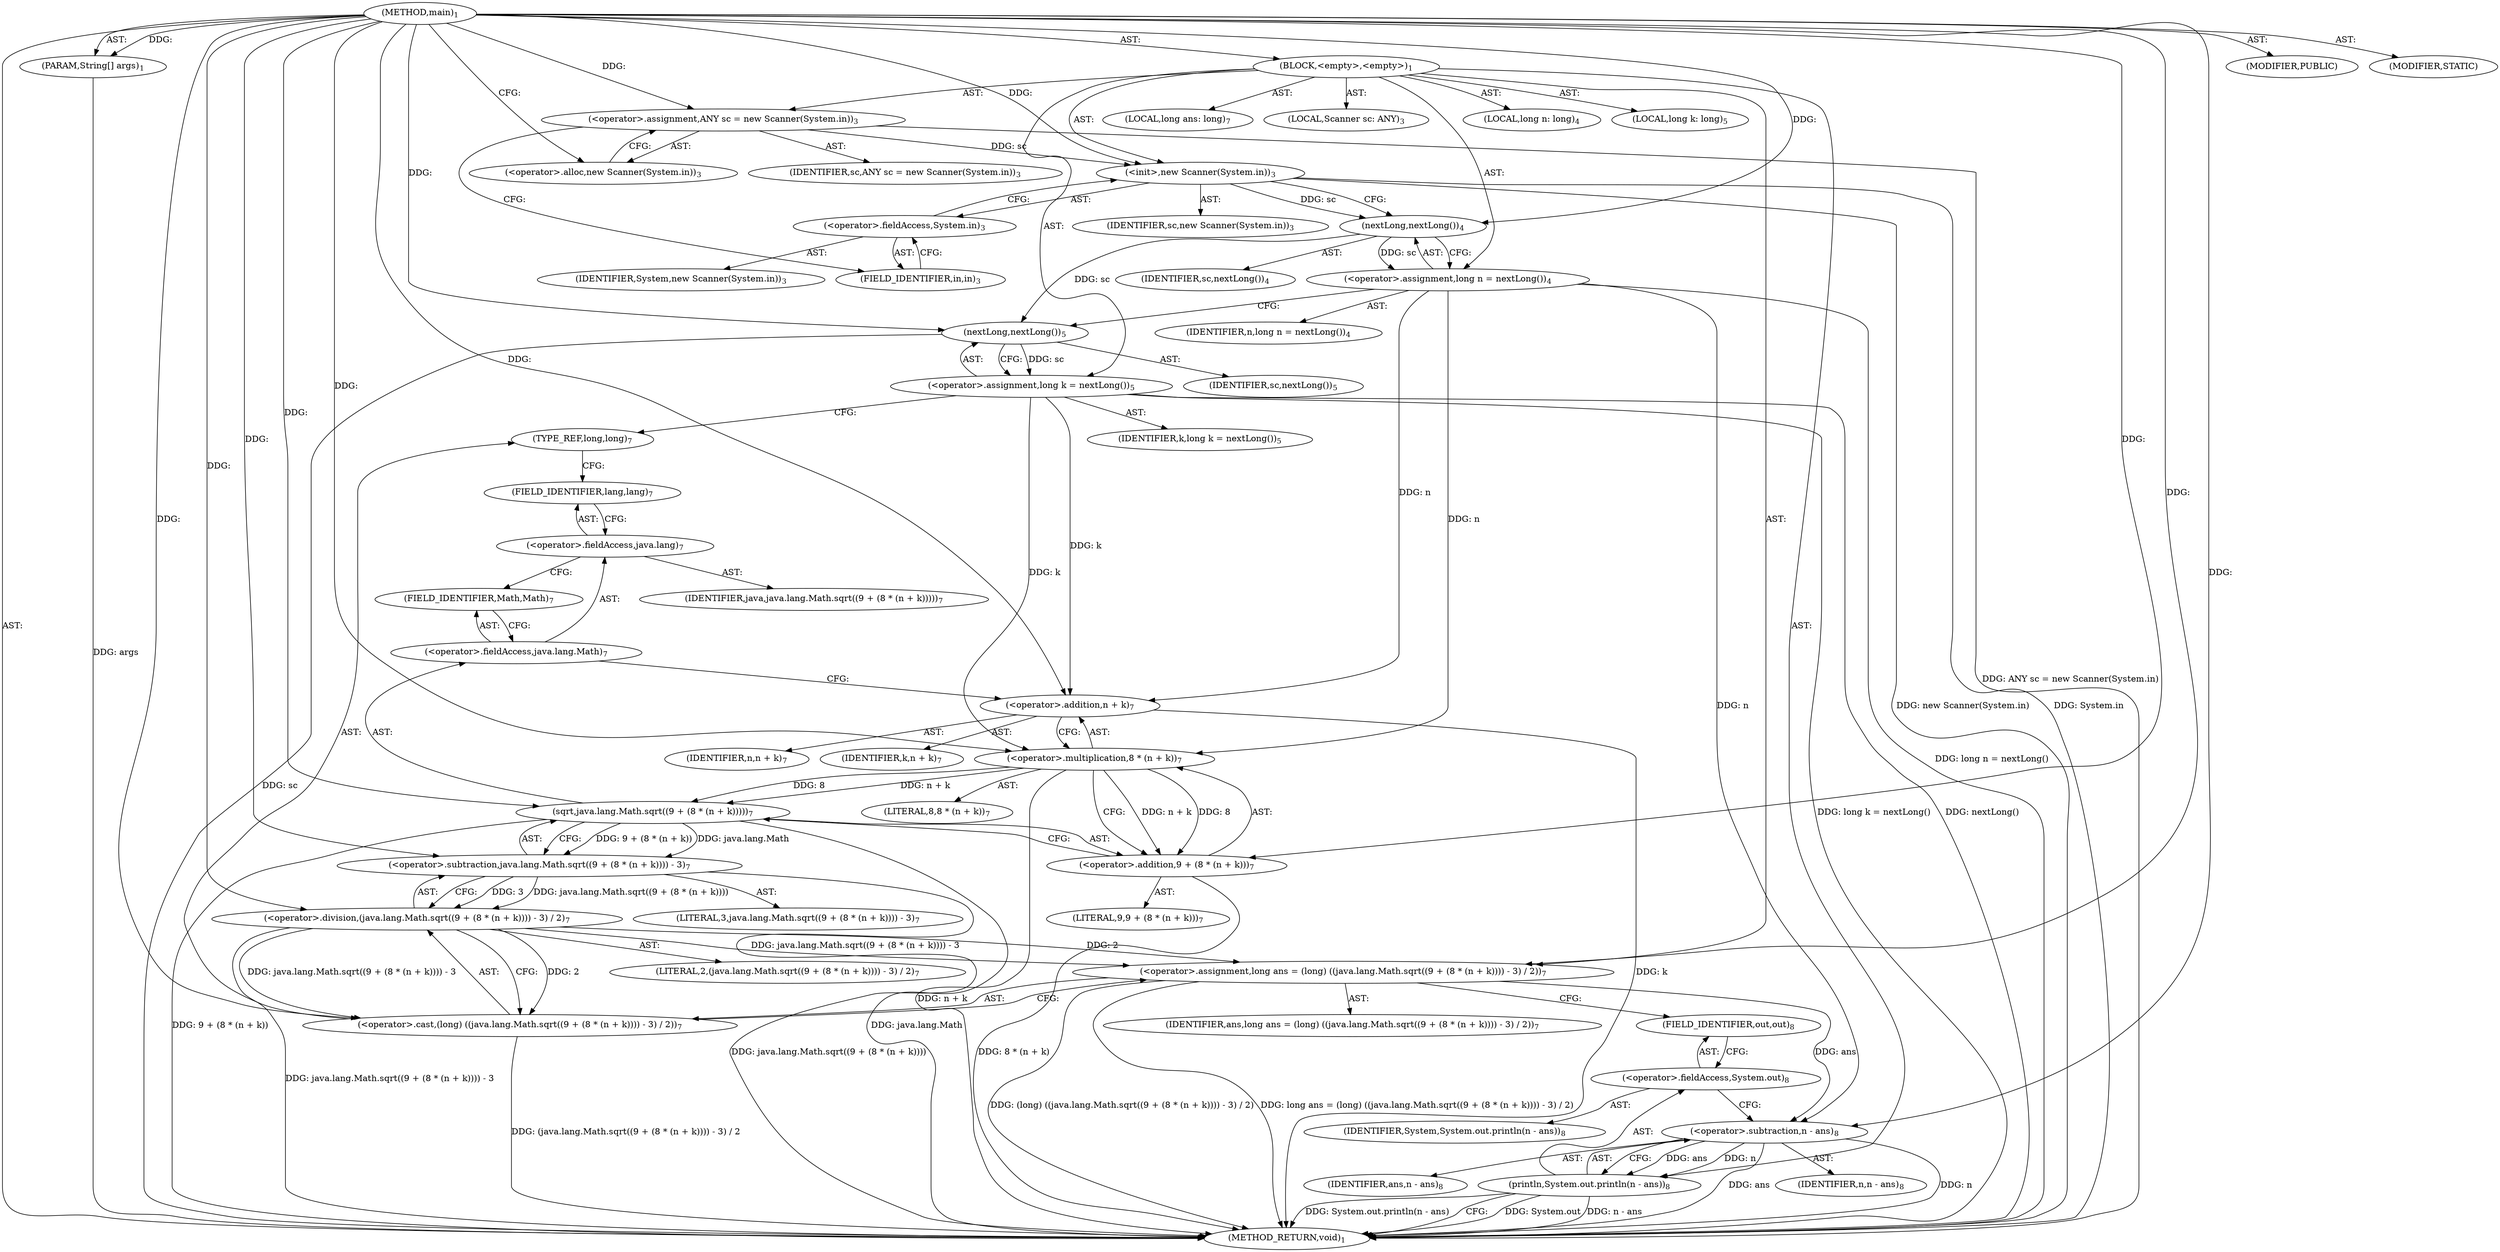 digraph "main" {  
"19" [label = <(METHOD,main)<SUB>1</SUB>> ]
"20" [label = <(PARAM,String[] args)<SUB>1</SUB>> ]
"21" [label = <(BLOCK,&lt;empty&gt;,&lt;empty&gt;)<SUB>1</SUB>> ]
"4" [label = <(LOCAL,Scanner sc: ANY)<SUB>3</SUB>> ]
"22" [label = <(&lt;operator&gt;.assignment,ANY sc = new Scanner(System.in))<SUB>3</SUB>> ]
"23" [label = <(IDENTIFIER,sc,ANY sc = new Scanner(System.in))<SUB>3</SUB>> ]
"24" [label = <(&lt;operator&gt;.alloc,new Scanner(System.in))<SUB>3</SUB>> ]
"25" [label = <(&lt;init&gt;,new Scanner(System.in))<SUB>3</SUB>> ]
"3" [label = <(IDENTIFIER,sc,new Scanner(System.in))<SUB>3</SUB>> ]
"26" [label = <(&lt;operator&gt;.fieldAccess,System.in)<SUB>3</SUB>> ]
"27" [label = <(IDENTIFIER,System,new Scanner(System.in))<SUB>3</SUB>> ]
"28" [label = <(FIELD_IDENTIFIER,in,in)<SUB>3</SUB>> ]
"29" [label = <(LOCAL,long n: long)<SUB>4</SUB>> ]
"30" [label = <(&lt;operator&gt;.assignment,long n = nextLong())<SUB>4</SUB>> ]
"31" [label = <(IDENTIFIER,n,long n = nextLong())<SUB>4</SUB>> ]
"32" [label = <(nextLong,nextLong())<SUB>4</SUB>> ]
"33" [label = <(IDENTIFIER,sc,nextLong())<SUB>4</SUB>> ]
"34" [label = <(LOCAL,long k: long)<SUB>5</SUB>> ]
"35" [label = <(&lt;operator&gt;.assignment,long k = nextLong())<SUB>5</SUB>> ]
"36" [label = <(IDENTIFIER,k,long k = nextLong())<SUB>5</SUB>> ]
"37" [label = <(nextLong,nextLong())<SUB>5</SUB>> ]
"38" [label = <(IDENTIFIER,sc,nextLong())<SUB>5</SUB>> ]
"39" [label = <(LOCAL,long ans: long)<SUB>7</SUB>> ]
"40" [label = <(&lt;operator&gt;.assignment,long ans = (long) ((java.lang.Math.sqrt((9 + (8 * (n + k)))) - 3) / 2))<SUB>7</SUB>> ]
"41" [label = <(IDENTIFIER,ans,long ans = (long) ((java.lang.Math.sqrt((9 + (8 * (n + k)))) - 3) / 2))<SUB>7</SUB>> ]
"42" [label = <(&lt;operator&gt;.cast,(long) ((java.lang.Math.sqrt((9 + (8 * (n + k)))) - 3) / 2))<SUB>7</SUB>> ]
"43" [label = <(TYPE_REF,long,long)<SUB>7</SUB>> ]
"44" [label = <(&lt;operator&gt;.division,(java.lang.Math.sqrt((9 + (8 * (n + k)))) - 3) / 2)<SUB>7</SUB>> ]
"45" [label = <(&lt;operator&gt;.subtraction,java.lang.Math.sqrt((9 + (8 * (n + k)))) - 3)<SUB>7</SUB>> ]
"46" [label = <(sqrt,java.lang.Math.sqrt((9 + (8 * (n + k)))))<SUB>7</SUB>> ]
"47" [label = <(&lt;operator&gt;.fieldAccess,java.lang.Math)<SUB>7</SUB>> ]
"48" [label = <(&lt;operator&gt;.fieldAccess,java.lang)<SUB>7</SUB>> ]
"49" [label = <(IDENTIFIER,java,java.lang.Math.sqrt((9 + (8 * (n + k)))))<SUB>7</SUB>> ]
"50" [label = <(FIELD_IDENTIFIER,lang,lang)<SUB>7</SUB>> ]
"51" [label = <(FIELD_IDENTIFIER,Math,Math)<SUB>7</SUB>> ]
"52" [label = <(&lt;operator&gt;.addition,9 + (8 * (n + k)))<SUB>7</SUB>> ]
"53" [label = <(LITERAL,9,9 + (8 * (n + k)))<SUB>7</SUB>> ]
"54" [label = <(&lt;operator&gt;.multiplication,8 * (n + k))<SUB>7</SUB>> ]
"55" [label = <(LITERAL,8,8 * (n + k))<SUB>7</SUB>> ]
"56" [label = <(&lt;operator&gt;.addition,n + k)<SUB>7</SUB>> ]
"57" [label = <(IDENTIFIER,n,n + k)<SUB>7</SUB>> ]
"58" [label = <(IDENTIFIER,k,n + k)<SUB>7</SUB>> ]
"59" [label = <(LITERAL,3,java.lang.Math.sqrt((9 + (8 * (n + k)))) - 3)<SUB>7</SUB>> ]
"60" [label = <(LITERAL,2,(java.lang.Math.sqrt((9 + (8 * (n + k)))) - 3) / 2)<SUB>7</SUB>> ]
"61" [label = <(println,System.out.println(n - ans))<SUB>8</SUB>> ]
"62" [label = <(&lt;operator&gt;.fieldAccess,System.out)<SUB>8</SUB>> ]
"63" [label = <(IDENTIFIER,System,System.out.println(n - ans))<SUB>8</SUB>> ]
"64" [label = <(FIELD_IDENTIFIER,out,out)<SUB>8</SUB>> ]
"65" [label = <(&lt;operator&gt;.subtraction,n - ans)<SUB>8</SUB>> ]
"66" [label = <(IDENTIFIER,n,n - ans)<SUB>8</SUB>> ]
"67" [label = <(IDENTIFIER,ans,n - ans)<SUB>8</SUB>> ]
"68" [label = <(MODIFIER,PUBLIC)> ]
"69" [label = <(MODIFIER,STATIC)> ]
"70" [label = <(METHOD_RETURN,void)<SUB>1</SUB>> ]
  "19" -> "20"  [ label = "AST: "] 
  "19" -> "21"  [ label = "AST: "] 
  "19" -> "68"  [ label = "AST: "] 
  "19" -> "69"  [ label = "AST: "] 
  "19" -> "70"  [ label = "AST: "] 
  "21" -> "4"  [ label = "AST: "] 
  "21" -> "22"  [ label = "AST: "] 
  "21" -> "25"  [ label = "AST: "] 
  "21" -> "29"  [ label = "AST: "] 
  "21" -> "30"  [ label = "AST: "] 
  "21" -> "34"  [ label = "AST: "] 
  "21" -> "35"  [ label = "AST: "] 
  "21" -> "39"  [ label = "AST: "] 
  "21" -> "40"  [ label = "AST: "] 
  "21" -> "61"  [ label = "AST: "] 
  "22" -> "23"  [ label = "AST: "] 
  "22" -> "24"  [ label = "AST: "] 
  "25" -> "3"  [ label = "AST: "] 
  "25" -> "26"  [ label = "AST: "] 
  "26" -> "27"  [ label = "AST: "] 
  "26" -> "28"  [ label = "AST: "] 
  "30" -> "31"  [ label = "AST: "] 
  "30" -> "32"  [ label = "AST: "] 
  "32" -> "33"  [ label = "AST: "] 
  "35" -> "36"  [ label = "AST: "] 
  "35" -> "37"  [ label = "AST: "] 
  "37" -> "38"  [ label = "AST: "] 
  "40" -> "41"  [ label = "AST: "] 
  "40" -> "42"  [ label = "AST: "] 
  "42" -> "43"  [ label = "AST: "] 
  "42" -> "44"  [ label = "AST: "] 
  "44" -> "45"  [ label = "AST: "] 
  "44" -> "60"  [ label = "AST: "] 
  "45" -> "46"  [ label = "AST: "] 
  "45" -> "59"  [ label = "AST: "] 
  "46" -> "47"  [ label = "AST: "] 
  "46" -> "52"  [ label = "AST: "] 
  "47" -> "48"  [ label = "AST: "] 
  "47" -> "51"  [ label = "AST: "] 
  "48" -> "49"  [ label = "AST: "] 
  "48" -> "50"  [ label = "AST: "] 
  "52" -> "53"  [ label = "AST: "] 
  "52" -> "54"  [ label = "AST: "] 
  "54" -> "55"  [ label = "AST: "] 
  "54" -> "56"  [ label = "AST: "] 
  "56" -> "57"  [ label = "AST: "] 
  "56" -> "58"  [ label = "AST: "] 
  "61" -> "62"  [ label = "AST: "] 
  "61" -> "65"  [ label = "AST: "] 
  "62" -> "63"  [ label = "AST: "] 
  "62" -> "64"  [ label = "AST: "] 
  "65" -> "66"  [ label = "AST: "] 
  "65" -> "67"  [ label = "AST: "] 
  "22" -> "28"  [ label = "CFG: "] 
  "25" -> "32"  [ label = "CFG: "] 
  "30" -> "37"  [ label = "CFG: "] 
  "35" -> "43"  [ label = "CFG: "] 
  "40" -> "64"  [ label = "CFG: "] 
  "61" -> "70"  [ label = "CFG: "] 
  "24" -> "22"  [ label = "CFG: "] 
  "26" -> "25"  [ label = "CFG: "] 
  "32" -> "30"  [ label = "CFG: "] 
  "37" -> "35"  [ label = "CFG: "] 
  "42" -> "40"  [ label = "CFG: "] 
  "62" -> "65"  [ label = "CFG: "] 
  "65" -> "61"  [ label = "CFG: "] 
  "28" -> "26"  [ label = "CFG: "] 
  "43" -> "50"  [ label = "CFG: "] 
  "44" -> "42"  [ label = "CFG: "] 
  "64" -> "62"  [ label = "CFG: "] 
  "45" -> "44"  [ label = "CFG: "] 
  "46" -> "45"  [ label = "CFG: "] 
  "47" -> "56"  [ label = "CFG: "] 
  "52" -> "46"  [ label = "CFG: "] 
  "48" -> "51"  [ label = "CFG: "] 
  "51" -> "47"  [ label = "CFG: "] 
  "54" -> "52"  [ label = "CFG: "] 
  "50" -> "48"  [ label = "CFG: "] 
  "56" -> "54"  [ label = "CFG: "] 
  "19" -> "24"  [ label = "CFG: "] 
  "20" -> "70"  [ label = "DDG: args"] 
  "22" -> "70"  [ label = "DDG: ANY sc = new Scanner(System.in)"] 
  "25" -> "70"  [ label = "DDG: System.in"] 
  "25" -> "70"  [ label = "DDG: new Scanner(System.in)"] 
  "30" -> "70"  [ label = "DDG: long n = nextLong()"] 
  "37" -> "70"  [ label = "DDG: sc"] 
  "35" -> "70"  [ label = "DDG: nextLong()"] 
  "35" -> "70"  [ label = "DDG: long k = nextLong()"] 
  "46" -> "70"  [ label = "DDG: java.lang.Math"] 
  "56" -> "70"  [ label = "DDG: k"] 
  "54" -> "70"  [ label = "DDG: n + k"] 
  "52" -> "70"  [ label = "DDG: 8 * (n + k)"] 
  "46" -> "70"  [ label = "DDG: 9 + (8 * (n + k))"] 
  "45" -> "70"  [ label = "DDG: java.lang.Math.sqrt((9 + (8 * (n + k))))"] 
  "44" -> "70"  [ label = "DDG: java.lang.Math.sqrt((9 + (8 * (n + k)))) - 3"] 
  "42" -> "70"  [ label = "DDG: (java.lang.Math.sqrt((9 + (8 * (n + k)))) - 3) / 2"] 
  "40" -> "70"  [ label = "DDG: (long) ((java.lang.Math.sqrt((9 + (8 * (n + k)))) - 3) / 2)"] 
  "40" -> "70"  [ label = "DDG: long ans = (long) ((java.lang.Math.sqrt((9 + (8 * (n + k)))) - 3) / 2)"] 
  "61" -> "70"  [ label = "DDG: System.out"] 
  "65" -> "70"  [ label = "DDG: n"] 
  "65" -> "70"  [ label = "DDG: ans"] 
  "61" -> "70"  [ label = "DDG: n - ans"] 
  "61" -> "70"  [ label = "DDG: System.out.println(n - ans)"] 
  "19" -> "20"  [ label = "DDG: "] 
  "19" -> "22"  [ label = "DDG: "] 
  "32" -> "30"  [ label = "DDG: sc"] 
  "37" -> "35"  [ label = "DDG: sc"] 
  "19" -> "40"  [ label = "DDG: "] 
  "44" -> "40"  [ label = "DDG: java.lang.Math.sqrt((9 + (8 * (n + k)))) - 3"] 
  "44" -> "40"  [ label = "DDG: 2"] 
  "22" -> "25"  [ label = "DDG: sc"] 
  "19" -> "25"  [ label = "DDG: "] 
  "65" -> "61"  [ label = "DDG: n"] 
  "65" -> "61"  [ label = "DDG: ans"] 
  "25" -> "32"  [ label = "DDG: sc"] 
  "19" -> "32"  [ label = "DDG: "] 
  "32" -> "37"  [ label = "DDG: sc"] 
  "19" -> "37"  [ label = "DDG: "] 
  "19" -> "42"  [ label = "DDG: "] 
  "44" -> "42"  [ label = "DDG: java.lang.Math.sqrt((9 + (8 * (n + k)))) - 3"] 
  "44" -> "42"  [ label = "DDG: 2"] 
  "19" -> "65"  [ label = "DDG: "] 
  "30" -> "65"  [ label = "DDG: n"] 
  "40" -> "65"  [ label = "DDG: ans"] 
  "45" -> "44"  [ label = "DDG: java.lang.Math.sqrt((9 + (8 * (n + k))))"] 
  "45" -> "44"  [ label = "DDG: 3"] 
  "19" -> "44"  [ label = "DDG: "] 
  "46" -> "45"  [ label = "DDG: java.lang.Math"] 
  "46" -> "45"  [ label = "DDG: 9 + (8 * (n + k))"] 
  "19" -> "45"  [ label = "DDG: "] 
  "19" -> "46"  [ label = "DDG: "] 
  "54" -> "46"  [ label = "DDG: 8"] 
  "54" -> "46"  [ label = "DDG: n + k"] 
  "19" -> "52"  [ label = "DDG: "] 
  "54" -> "52"  [ label = "DDG: 8"] 
  "54" -> "52"  [ label = "DDG: n + k"] 
  "19" -> "54"  [ label = "DDG: "] 
  "30" -> "54"  [ label = "DDG: n"] 
  "35" -> "54"  [ label = "DDG: k"] 
  "30" -> "56"  [ label = "DDG: n"] 
  "19" -> "56"  [ label = "DDG: "] 
  "35" -> "56"  [ label = "DDG: k"] 
}
